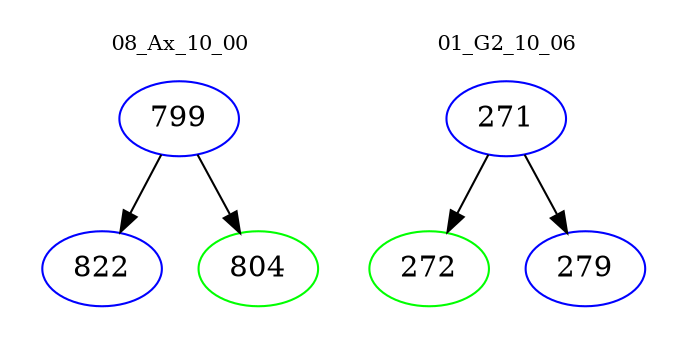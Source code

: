 digraph{
subgraph cluster_0 {
color = white
label = "08_Ax_10_00";
fontsize=10;
T0_799 [label="799", color="blue"]
T0_799 -> T0_822 [color="black"]
T0_822 [label="822", color="blue"]
T0_799 -> T0_804 [color="black"]
T0_804 [label="804", color="green"]
}
subgraph cluster_1 {
color = white
label = "01_G2_10_06";
fontsize=10;
T1_271 [label="271", color="blue"]
T1_271 -> T1_272 [color="black"]
T1_272 [label="272", color="green"]
T1_271 -> T1_279 [color="black"]
T1_279 [label="279", color="blue"]
}
}
